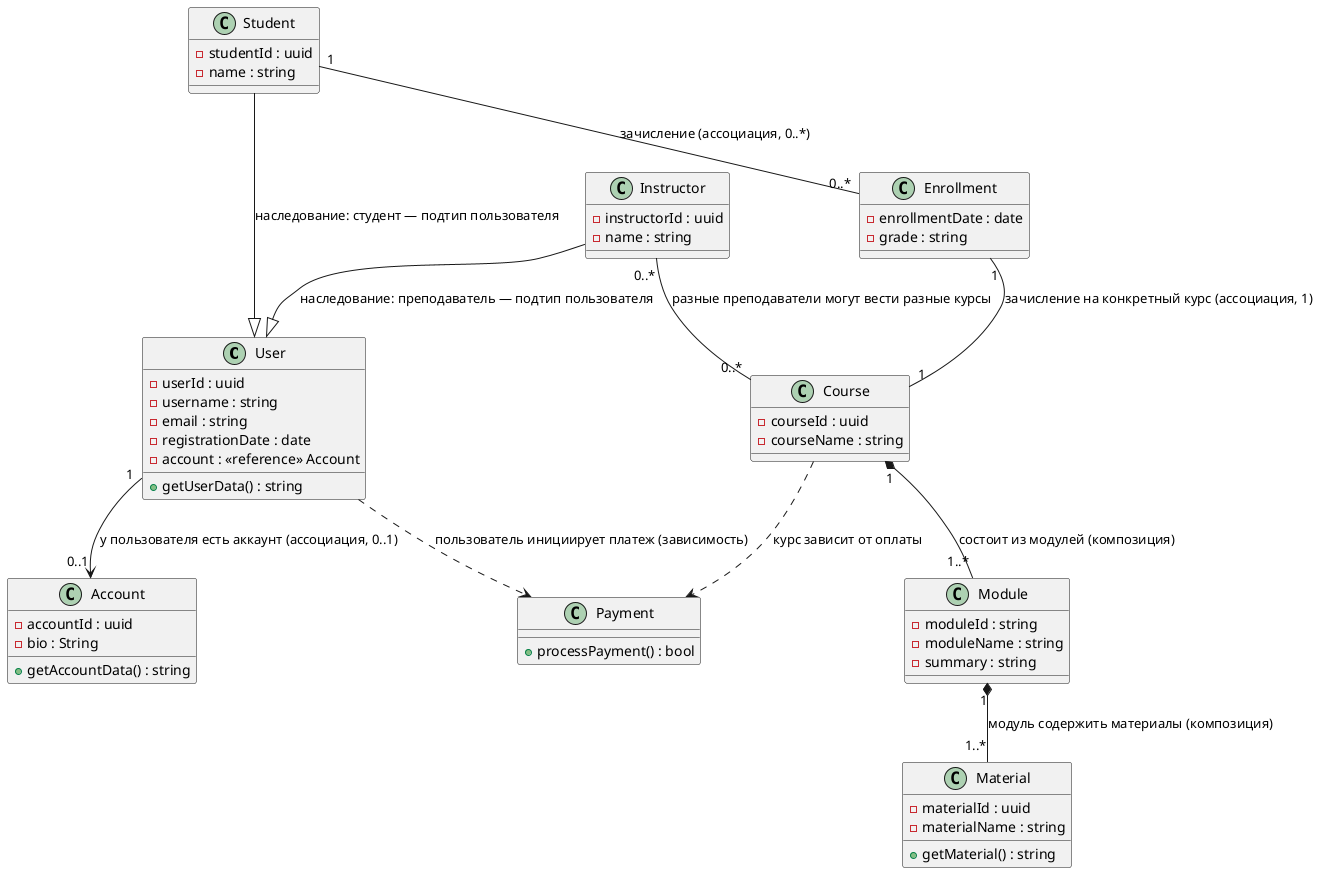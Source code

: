 @startuml

class User {
  - userId : uuid
  - username : string
  - email : string
  - registrationDate : date
  - account : <<reference>> Account
  + getUserData() : string
}

class Student {
  - studentId : uuid
  - name : string
}

class Instructor {
  - instructorId : uuid
  - name : string
}

class Account {
  - accountId : uuid
  - bio : String
  + getAccountData() : string
}

class Course {
  - courseId : uuid
  - courseName : string
}

class Module {
  - moduleId : string
  - moduleName : string
  - summary : string
}

class Material {
  - materialId : uuid
  - materialName : string
  + getMaterial() : string
}


class Enrollment {
  - enrollmentDate : date
  - grade : string
}

class Payment {
  + processPayment() : bool
}

Student --|> User : "наследование: студент — подтип пользователя"

Instructor --|> User : "наследование: преподаватель — подтип пользователя"

User "1" --> "0..1" Account : "у пользователя есть аккаунт (ассоциация, 0..1)"

Student "1" -- "0..*" Enrollment : "зачисление (ассоциация, 0..*)"

Enrollment "1" -- "1" Course : "зачисление на конкретный курс (ассоциация, 1)"

Course ..> Payment : "курс зависит от оплаты"

User ..> Payment : "пользователь инициирует платеж (зависимость)"

Instructor "0..*" -- "0..*" Course : "разные преподаватели могут вести разные курсы"

Course "1" *-- "1..*" Module : "состоит из модулей (композиция)"

Module "1" *-- "1..*" Material : "модуль содержить материалы (композиция)"

@enduml